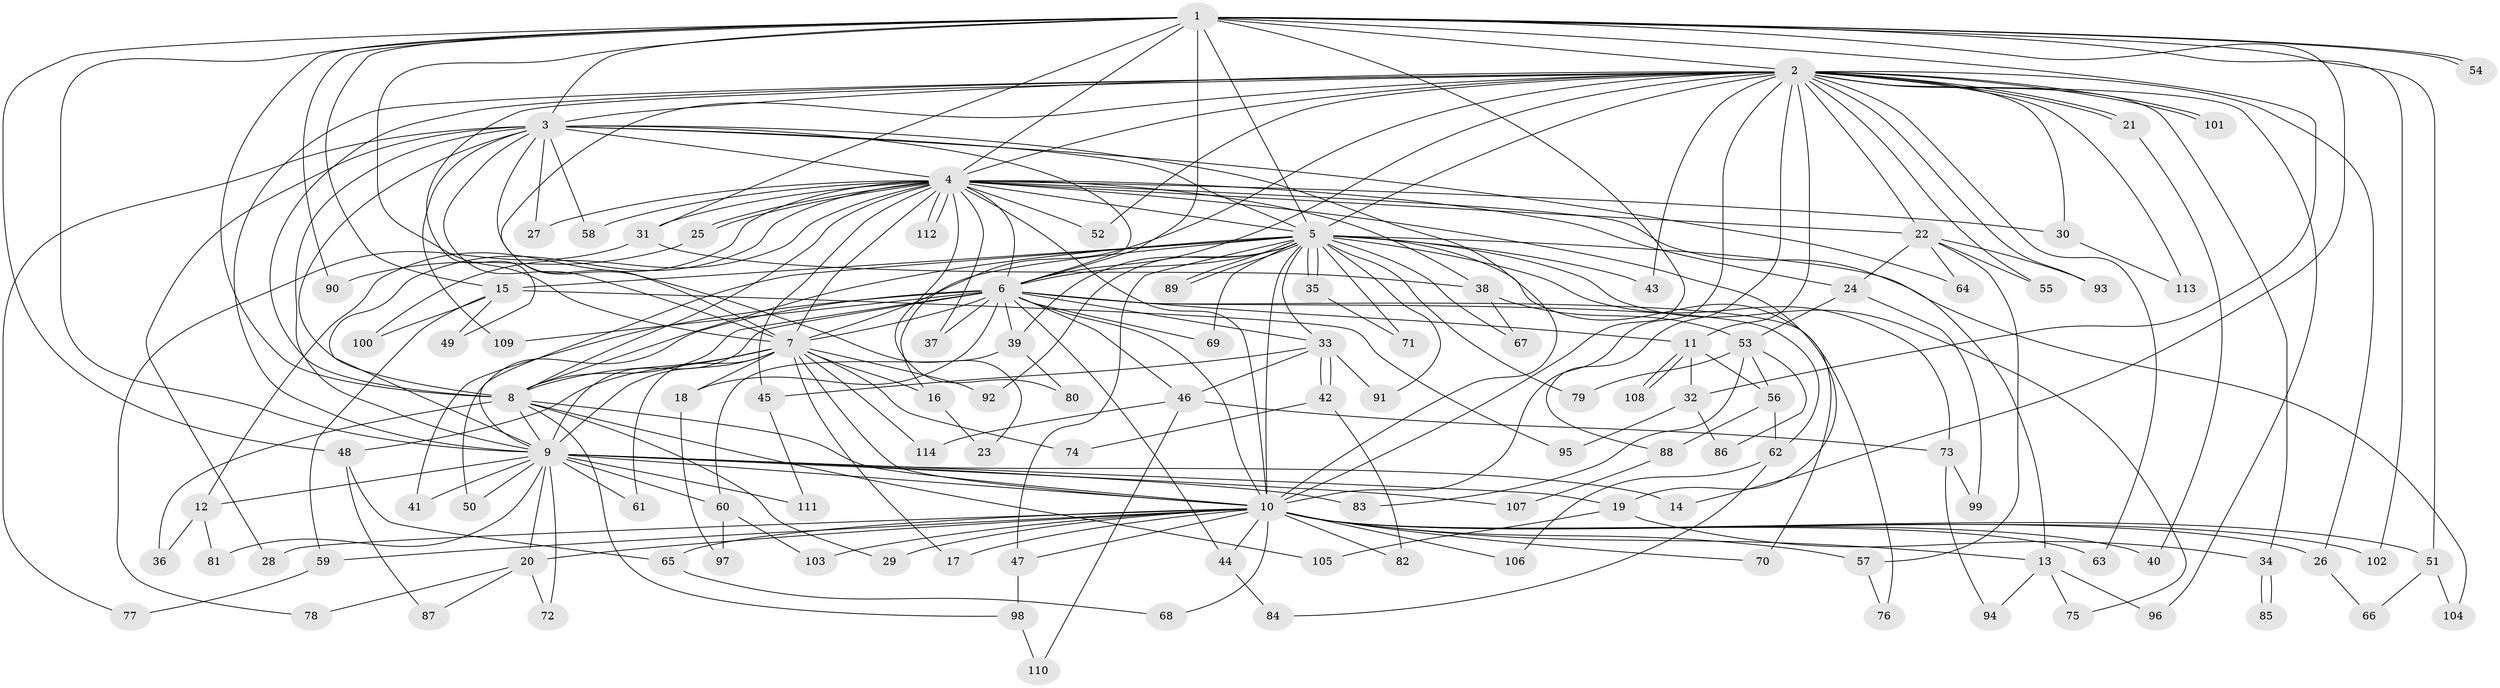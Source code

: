 // coarse degree distribution, {28: 0.022222222222222223, 2: 0.4888888888888889, 1: 0.3111111111111111, 3: 0.08888888888888889, 20: 0.022222222222222223, 10: 0.022222222222222223, 13: 0.022222222222222223, 11: 0.022222222222222223}
// Generated by graph-tools (version 1.1) at 2025/46/03/04/25 21:46:32]
// undirected, 114 vertices, 253 edges
graph export_dot {
graph [start="1"]
  node [color=gray90,style=filled];
  1;
  2;
  3;
  4;
  5;
  6;
  7;
  8;
  9;
  10;
  11;
  12;
  13;
  14;
  15;
  16;
  17;
  18;
  19;
  20;
  21;
  22;
  23;
  24;
  25;
  26;
  27;
  28;
  29;
  30;
  31;
  32;
  33;
  34;
  35;
  36;
  37;
  38;
  39;
  40;
  41;
  42;
  43;
  44;
  45;
  46;
  47;
  48;
  49;
  50;
  51;
  52;
  53;
  54;
  55;
  56;
  57;
  58;
  59;
  60;
  61;
  62;
  63;
  64;
  65;
  66;
  67;
  68;
  69;
  70;
  71;
  72;
  73;
  74;
  75;
  76;
  77;
  78;
  79;
  80;
  81;
  82;
  83;
  84;
  85;
  86;
  87;
  88;
  89;
  90;
  91;
  92;
  93;
  94;
  95;
  96;
  97;
  98;
  99;
  100;
  101;
  102;
  103;
  104;
  105;
  106;
  107;
  108;
  109;
  110;
  111;
  112;
  113;
  114;
  1 -- 2;
  1 -- 3;
  1 -- 4;
  1 -- 5;
  1 -- 6;
  1 -- 7;
  1 -- 8;
  1 -- 9;
  1 -- 10;
  1 -- 14;
  1 -- 15;
  1 -- 31;
  1 -- 32;
  1 -- 48;
  1 -- 51;
  1 -- 54;
  1 -- 54;
  1 -- 90;
  1 -- 102;
  2 -- 3;
  2 -- 4;
  2 -- 5;
  2 -- 6;
  2 -- 7;
  2 -- 8;
  2 -- 9;
  2 -- 10;
  2 -- 11;
  2 -- 16;
  2 -- 21;
  2 -- 21;
  2 -- 22;
  2 -- 26;
  2 -- 30;
  2 -- 34;
  2 -- 43;
  2 -- 49;
  2 -- 52;
  2 -- 55;
  2 -- 63;
  2 -- 88;
  2 -- 93;
  2 -- 96;
  2 -- 101;
  2 -- 101;
  2 -- 113;
  3 -- 4;
  3 -- 5;
  3 -- 6;
  3 -- 7;
  3 -- 8;
  3 -- 9;
  3 -- 10;
  3 -- 23;
  3 -- 27;
  3 -- 28;
  3 -- 58;
  3 -- 64;
  3 -- 77;
  3 -- 109;
  4 -- 5;
  4 -- 6;
  4 -- 7;
  4 -- 8;
  4 -- 9;
  4 -- 10;
  4 -- 12;
  4 -- 13;
  4 -- 19;
  4 -- 22;
  4 -- 24;
  4 -- 25;
  4 -- 25;
  4 -- 27;
  4 -- 30;
  4 -- 31;
  4 -- 37;
  4 -- 38;
  4 -- 45;
  4 -- 52;
  4 -- 58;
  4 -- 80;
  4 -- 100;
  4 -- 112;
  4 -- 112;
  5 -- 6;
  5 -- 7;
  5 -- 8;
  5 -- 9;
  5 -- 10;
  5 -- 15;
  5 -- 33;
  5 -- 35;
  5 -- 35;
  5 -- 39;
  5 -- 43;
  5 -- 47;
  5 -- 67;
  5 -- 69;
  5 -- 70;
  5 -- 71;
  5 -- 73;
  5 -- 75;
  5 -- 79;
  5 -- 89;
  5 -- 89;
  5 -- 91;
  5 -- 92;
  5 -- 104;
  6 -- 7;
  6 -- 8;
  6 -- 9;
  6 -- 10;
  6 -- 11;
  6 -- 18;
  6 -- 33;
  6 -- 37;
  6 -- 39;
  6 -- 41;
  6 -- 44;
  6 -- 46;
  6 -- 50;
  6 -- 62;
  6 -- 69;
  6 -- 76;
  6 -- 109;
  7 -- 8;
  7 -- 9;
  7 -- 10;
  7 -- 16;
  7 -- 17;
  7 -- 18;
  7 -- 48;
  7 -- 61;
  7 -- 74;
  7 -- 92;
  7 -- 114;
  8 -- 9;
  8 -- 10;
  8 -- 29;
  8 -- 36;
  8 -- 98;
  8 -- 105;
  9 -- 10;
  9 -- 12;
  9 -- 14;
  9 -- 19;
  9 -- 20;
  9 -- 41;
  9 -- 50;
  9 -- 60;
  9 -- 61;
  9 -- 72;
  9 -- 81;
  9 -- 83;
  9 -- 107;
  9 -- 111;
  10 -- 13;
  10 -- 17;
  10 -- 20;
  10 -- 26;
  10 -- 28;
  10 -- 29;
  10 -- 40;
  10 -- 44;
  10 -- 47;
  10 -- 51;
  10 -- 57;
  10 -- 59;
  10 -- 63;
  10 -- 65;
  10 -- 68;
  10 -- 70;
  10 -- 82;
  10 -- 102;
  10 -- 103;
  10 -- 106;
  11 -- 32;
  11 -- 56;
  11 -- 108;
  11 -- 108;
  12 -- 36;
  12 -- 81;
  13 -- 75;
  13 -- 94;
  13 -- 96;
  15 -- 49;
  15 -- 59;
  15 -- 95;
  15 -- 100;
  16 -- 23;
  18 -- 97;
  19 -- 34;
  19 -- 105;
  20 -- 72;
  20 -- 78;
  20 -- 87;
  21 -- 40;
  22 -- 24;
  22 -- 55;
  22 -- 57;
  22 -- 64;
  22 -- 93;
  24 -- 53;
  24 -- 99;
  25 -- 90;
  26 -- 66;
  30 -- 113;
  31 -- 38;
  31 -- 78;
  32 -- 86;
  32 -- 95;
  33 -- 42;
  33 -- 42;
  33 -- 45;
  33 -- 46;
  33 -- 91;
  34 -- 85;
  34 -- 85;
  35 -- 71;
  38 -- 53;
  38 -- 67;
  39 -- 60;
  39 -- 80;
  42 -- 74;
  42 -- 82;
  44 -- 84;
  45 -- 111;
  46 -- 73;
  46 -- 110;
  46 -- 114;
  47 -- 98;
  48 -- 65;
  48 -- 87;
  51 -- 66;
  51 -- 104;
  53 -- 56;
  53 -- 79;
  53 -- 83;
  53 -- 86;
  56 -- 62;
  56 -- 88;
  57 -- 76;
  59 -- 77;
  60 -- 97;
  60 -- 103;
  62 -- 84;
  62 -- 106;
  65 -- 68;
  73 -- 94;
  73 -- 99;
  88 -- 107;
  98 -- 110;
}
